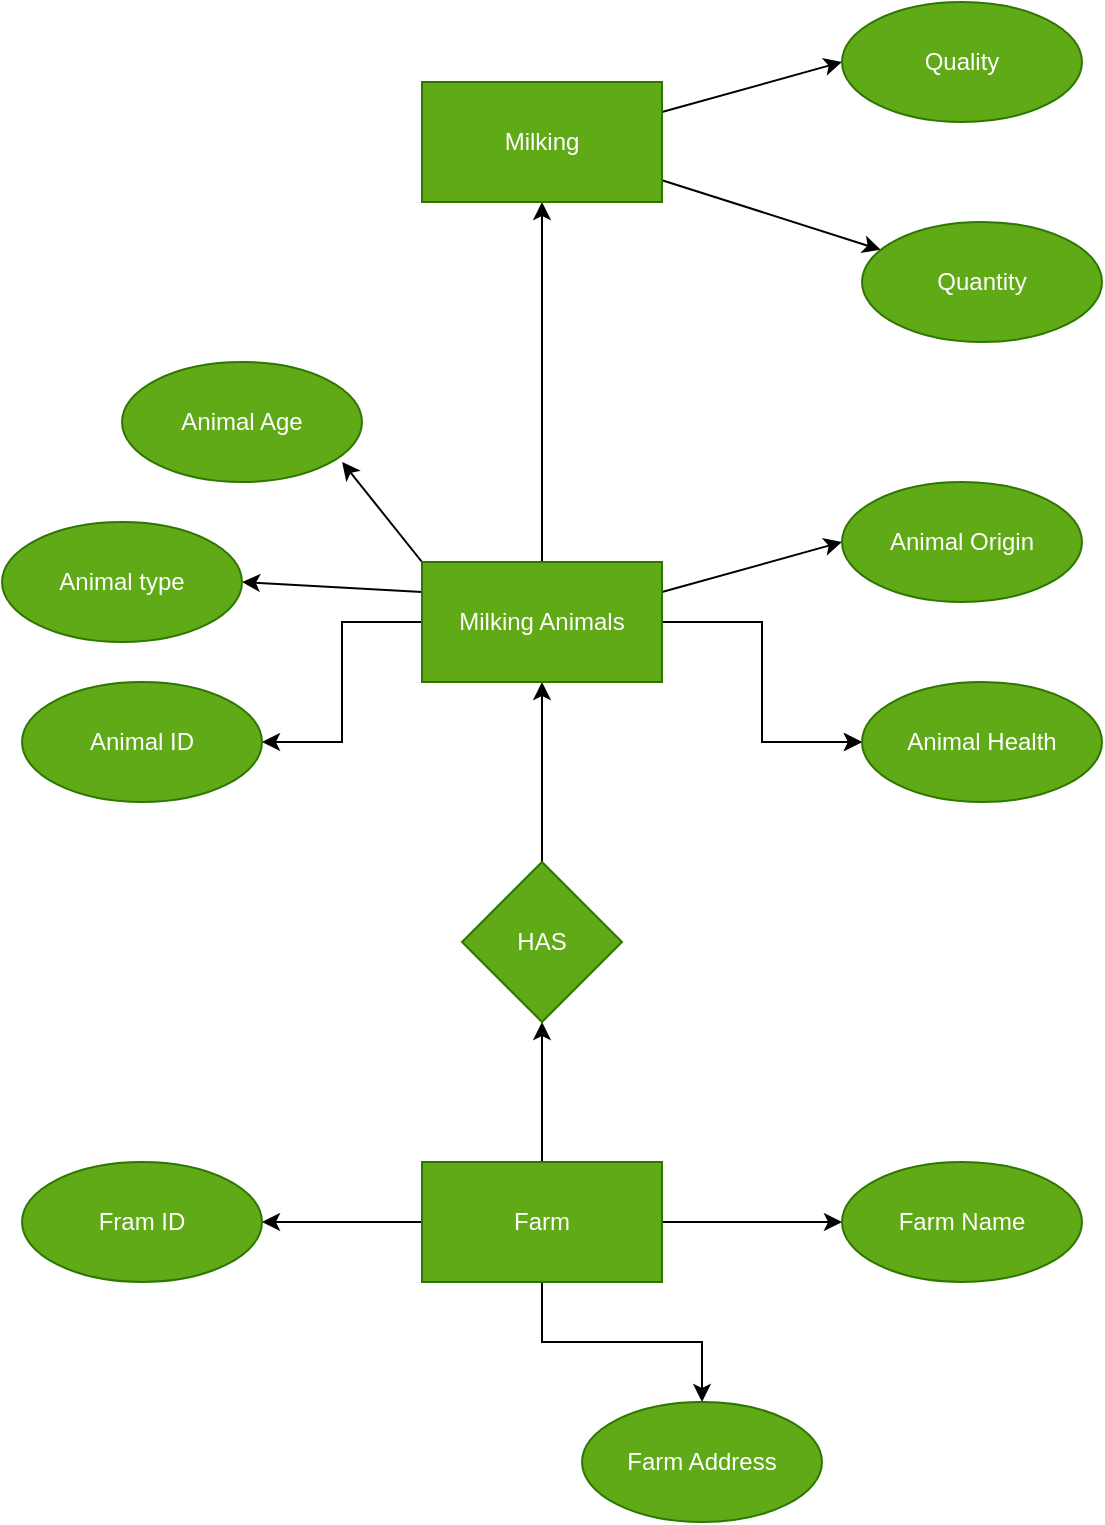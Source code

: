 <mxfile version="14.7.2" type="github">
  <diagram id="R2lEEEUBdFMjLlhIrx00" name="Page-1">
    <mxGraphModel dx="1038" dy="584" grid="1" gridSize="10" guides="1" tooltips="1" connect="1" arrows="1" fold="1" page="1" pageScale="1" pageWidth="3300" pageHeight="4681" math="0" shadow="0" extFonts="Permanent Marker^https://fonts.googleapis.com/css?family=Permanent+Marker">
      <root>
        <mxCell id="0" />
        <mxCell id="1" parent="0" />
        <mxCell id="oIRNVCnHQumXw-ZCoUcI-4" value="" style="edgeStyle=orthogonalEdgeStyle;rounded=0;orthogonalLoop=1;jettySize=auto;html=1;" edge="1" parent="1" source="oIRNVCnHQumXw-ZCoUcI-2" target="oIRNVCnHQumXw-ZCoUcI-3">
          <mxGeometry relative="1" as="geometry" />
        </mxCell>
        <mxCell id="oIRNVCnHQumXw-ZCoUcI-6" value="" style="edgeStyle=orthogonalEdgeStyle;rounded=0;orthogonalLoop=1;jettySize=auto;html=1;" edge="1" parent="1" source="oIRNVCnHQumXw-ZCoUcI-2" target="oIRNVCnHQumXw-ZCoUcI-5">
          <mxGeometry relative="1" as="geometry" />
        </mxCell>
        <mxCell id="oIRNVCnHQumXw-ZCoUcI-8" value="" style="edgeStyle=orthogonalEdgeStyle;rounded=0;orthogonalLoop=1;jettySize=auto;html=1;" edge="1" parent="1" source="oIRNVCnHQumXw-ZCoUcI-2" target="oIRNVCnHQumXw-ZCoUcI-7">
          <mxGeometry relative="1" as="geometry" />
        </mxCell>
        <mxCell id="oIRNVCnHQumXw-ZCoUcI-12" value="" style="edgeStyle=orthogonalEdgeStyle;rounded=0;orthogonalLoop=1;jettySize=auto;html=1;" edge="1" parent="1" source="oIRNVCnHQumXw-ZCoUcI-2" target="oIRNVCnHQumXw-ZCoUcI-11">
          <mxGeometry relative="1" as="geometry" />
        </mxCell>
        <mxCell id="oIRNVCnHQumXw-ZCoUcI-2" value="Farm" style="rounded=0;whiteSpace=wrap;html=1;fillColor=#60a917;strokeColor=#2D7600;fontColor=#ffffff;" vertex="1" parent="1">
          <mxGeometry x="450" y="4470" width="120" height="60" as="geometry" />
        </mxCell>
        <mxCell id="oIRNVCnHQumXw-ZCoUcI-3" value="Fram ID" style="ellipse;whiteSpace=wrap;html=1;rounded=0;fontColor=#ffffff;strokeColor=#2D7600;fillColor=#60a917;" vertex="1" parent="1">
          <mxGeometry x="250" y="4470" width="120" height="60" as="geometry" />
        </mxCell>
        <mxCell id="oIRNVCnHQumXw-ZCoUcI-5" value="Farm Name" style="ellipse;whiteSpace=wrap;html=1;rounded=0;fontColor=#ffffff;strokeColor=#2D7600;fillColor=#60a917;" vertex="1" parent="1">
          <mxGeometry x="660" y="4470" width="120" height="60" as="geometry" />
        </mxCell>
        <mxCell id="oIRNVCnHQumXw-ZCoUcI-7" value="Farm Address" style="ellipse;whiteSpace=wrap;html=1;rounded=0;fontColor=#ffffff;strokeColor=#2D7600;fillColor=#60a917;" vertex="1" parent="1">
          <mxGeometry x="530" y="4590" width="120" height="60" as="geometry" />
        </mxCell>
        <mxCell id="oIRNVCnHQumXw-ZCoUcI-14" value="" style="edgeStyle=orthogonalEdgeStyle;rounded=0;orthogonalLoop=1;jettySize=auto;html=1;" edge="1" parent="1" source="oIRNVCnHQumXw-ZCoUcI-11" target="oIRNVCnHQumXw-ZCoUcI-13">
          <mxGeometry relative="1" as="geometry" />
        </mxCell>
        <mxCell id="oIRNVCnHQumXw-ZCoUcI-11" value="HAS" style="rhombus;whiteSpace=wrap;html=1;rounded=0;fontColor=#ffffff;strokeColor=#2D7600;fillColor=#60a917;" vertex="1" parent="1">
          <mxGeometry x="470" y="4320" width="80" height="80" as="geometry" />
        </mxCell>
        <mxCell id="oIRNVCnHQumXw-ZCoUcI-16" value="" style="edgeStyle=orthogonalEdgeStyle;rounded=0;orthogonalLoop=1;jettySize=auto;html=1;" edge="1" parent="1" source="oIRNVCnHQumXw-ZCoUcI-13" target="oIRNVCnHQumXw-ZCoUcI-15">
          <mxGeometry relative="1" as="geometry" />
        </mxCell>
        <mxCell id="oIRNVCnHQumXw-ZCoUcI-17" value="" style="edgeStyle=orthogonalEdgeStyle;rounded=0;orthogonalLoop=1;jettySize=auto;html=1;" edge="1" parent="1" source="oIRNVCnHQumXw-ZCoUcI-13" target="oIRNVCnHQumXw-ZCoUcI-15">
          <mxGeometry relative="1" as="geometry" />
        </mxCell>
        <mxCell id="oIRNVCnHQumXw-ZCoUcI-19" value="" style="edgeStyle=orthogonalEdgeStyle;rounded=0;orthogonalLoop=1;jettySize=auto;html=1;" edge="1" parent="1" source="oIRNVCnHQumXw-ZCoUcI-13" target="oIRNVCnHQumXw-ZCoUcI-18">
          <mxGeometry relative="1" as="geometry" />
        </mxCell>
        <mxCell id="oIRNVCnHQumXw-ZCoUcI-29" value="" style="edgeStyle=none;rounded=0;orthogonalLoop=1;jettySize=auto;html=1;" edge="1" parent="1" source="oIRNVCnHQumXw-ZCoUcI-13" target="oIRNVCnHQumXw-ZCoUcI-28">
          <mxGeometry relative="1" as="geometry" />
        </mxCell>
        <mxCell id="oIRNVCnHQumXw-ZCoUcI-35" style="edgeStyle=none;rounded=0;orthogonalLoop=1;jettySize=auto;html=1;exitX=0;exitY=0;exitDx=0;exitDy=0;entryX=0.917;entryY=0.833;entryDx=0;entryDy=0;entryPerimeter=0;" edge="1" parent="1" source="oIRNVCnHQumXw-ZCoUcI-13" target="oIRNVCnHQumXw-ZCoUcI-22">
          <mxGeometry relative="1" as="geometry" />
        </mxCell>
        <mxCell id="oIRNVCnHQumXw-ZCoUcI-36" style="edgeStyle=none;rounded=0;orthogonalLoop=1;jettySize=auto;html=1;exitX=1;exitY=0.25;exitDx=0;exitDy=0;entryX=0;entryY=0.5;entryDx=0;entryDy=0;" edge="1" parent="1" source="oIRNVCnHQumXw-ZCoUcI-13" target="oIRNVCnHQumXw-ZCoUcI-21">
          <mxGeometry relative="1" as="geometry" />
        </mxCell>
        <mxCell id="oIRNVCnHQumXw-ZCoUcI-37" style="edgeStyle=none;rounded=0;orthogonalLoop=1;jettySize=auto;html=1;exitX=0;exitY=0.25;exitDx=0;exitDy=0;entryX=1;entryY=0.5;entryDx=0;entryDy=0;" edge="1" parent="1" source="oIRNVCnHQumXw-ZCoUcI-13" target="oIRNVCnHQumXw-ZCoUcI-20">
          <mxGeometry relative="1" as="geometry" />
        </mxCell>
        <mxCell id="oIRNVCnHQumXw-ZCoUcI-13" value="Milking Animals" style="whiteSpace=wrap;html=1;rounded=0;fontColor=#ffffff;strokeColor=#2D7600;fillColor=#60a917;" vertex="1" parent="1">
          <mxGeometry x="450" y="4170" width="120" height="60" as="geometry" />
        </mxCell>
        <mxCell id="oIRNVCnHQumXw-ZCoUcI-15" value="Animal Health" style="ellipse;whiteSpace=wrap;html=1;rounded=0;fontColor=#ffffff;strokeColor=#2D7600;fillColor=#60a917;" vertex="1" parent="1">
          <mxGeometry x="670" y="4230" width="120" height="60" as="geometry" />
        </mxCell>
        <mxCell id="oIRNVCnHQumXw-ZCoUcI-18" value="Animal ID" style="ellipse;whiteSpace=wrap;html=1;rounded=0;fontColor=#ffffff;strokeColor=#2D7600;fillColor=#60a917;" vertex="1" parent="1">
          <mxGeometry x="250" y="4230" width="120" height="60" as="geometry" />
        </mxCell>
        <mxCell id="oIRNVCnHQumXw-ZCoUcI-20" value="Animal type" style="ellipse;whiteSpace=wrap;html=1;rounded=0;fontColor=#ffffff;strokeColor=#2D7600;fillColor=#60a917;" vertex="1" parent="1">
          <mxGeometry x="240" y="4150" width="120" height="60" as="geometry" />
        </mxCell>
        <mxCell id="oIRNVCnHQumXw-ZCoUcI-21" value="Animal Origin" style="ellipse;whiteSpace=wrap;html=1;rounded=0;fontColor=#ffffff;strokeColor=#2D7600;fillColor=#60a917;" vertex="1" parent="1">
          <mxGeometry x="660" y="4130" width="120" height="60" as="geometry" />
        </mxCell>
        <mxCell id="oIRNVCnHQumXw-ZCoUcI-22" value="Animal Age" style="ellipse;whiteSpace=wrap;html=1;rounded=0;fontColor=#ffffff;strokeColor=#2D7600;fillColor=#60a917;" vertex="1" parent="1">
          <mxGeometry x="300" y="4070" width="120" height="60" as="geometry" />
        </mxCell>
        <mxCell id="oIRNVCnHQumXw-ZCoUcI-31" value="" style="edgeStyle=none;rounded=0;orthogonalLoop=1;jettySize=auto;html=1;" edge="1" parent="1" source="oIRNVCnHQumXw-ZCoUcI-28" target="oIRNVCnHQumXw-ZCoUcI-30">
          <mxGeometry relative="1" as="geometry" />
        </mxCell>
        <mxCell id="oIRNVCnHQumXw-ZCoUcI-34" style="edgeStyle=none;rounded=0;orthogonalLoop=1;jettySize=auto;html=1;exitX=1;exitY=0.25;exitDx=0;exitDy=0;entryX=0;entryY=0.5;entryDx=0;entryDy=0;" edge="1" parent="1" source="oIRNVCnHQumXw-ZCoUcI-28" target="oIRNVCnHQumXw-ZCoUcI-32">
          <mxGeometry relative="1" as="geometry" />
        </mxCell>
        <mxCell id="oIRNVCnHQumXw-ZCoUcI-28" value="Milking" style="whiteSpace=wrap;html=1;rounded=0;fontColor=#ffffff;strokeColor=#2D7600;fillColor=#60a917;" vertex="1" parent="1">
          <mxGeometry x="450" y="3930" width="120" height="60" as="geometry" />
        </mxCell>
        <mxCell id="oIRNVCnHQumXw-ZCoUcI-30" value="Quantity" style="ellipse;whiteSpace=wrap;html=1;rounded=0;fontColor=#ffffff;strokeColor=#2D7600;fillColor=#60a917;" vertex="1" parent="1">
          <mxGeometry x="670" y="4000" width="120" height="60" as="geometry" />
        </mxCell>
        <mxCell id="oIRNVCnHQumXw-ZCoUcI-32" value="Quality" style="ellipse;whiteSpace=wrap;html=1;rounded=0;fontColor=#ffffff;strokeColor=#2D7600;fillColor=#60a917;" vertex="1" parent="1">
          <mxGeometry x="660" y="3890" width="120" height="60" as="geometry" />
        </mxCell>
      </root>
    </mxGraphModel>
  </diagram>
</mxfile>
